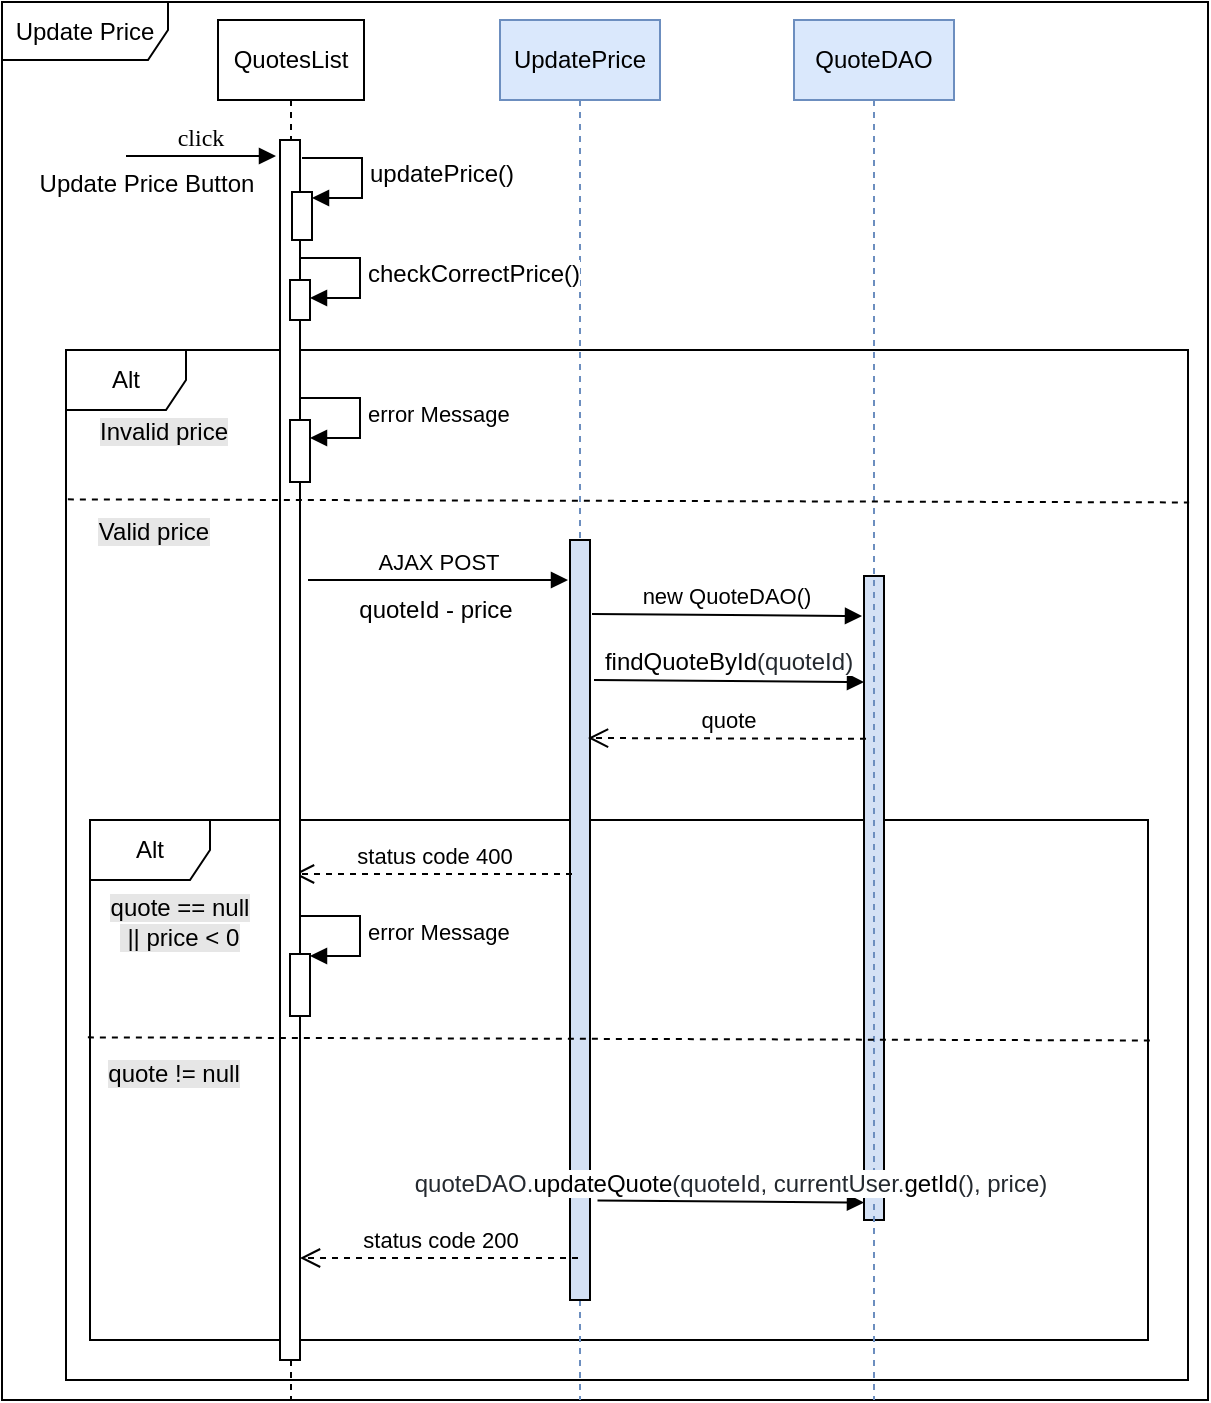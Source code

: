 <mxfile version="19.0.3" type="device"><diagram id="RZx_qJhHRwVTD7PWanne" name="Page-1"><mxGraphModel dx="1038" dy="539" grid="1" gridSize="10" guides="1" tooltips="1" connect="1" arrows="1" fold="1" page="1" pageScale="1" pageWidth="827" pageHeight="1169" math="0" shadow="0"><root><mxCell id="0"/><mxCell id="1" parent="0"/><mxCell id="4FODOU3rE27HETraDTKi-48" value="Update Price" style="shape=umlFrame;whiteSpace=wrap;html=1;width=83;height=29;" parent="1" vertex="1"><mxGeometry x="7" y="71" width="603" height="699" as="geometry"/></mxCell><mxCell id="4FODOU3rE27HETraDTKi-2" value="Alt" style="shape=umlFrame;whiteSpace=wrap;html=1;" parent="1" vertex="1"><mxGeometry x="39" y="245" width="561" height="515" as="geometry"/></mxCell><mxCell id="4FODOU3rE27HETraDTKi-3" value="Alt" style="shape=umlFrame;whiteSpace=wrap;html=1;labelBackgroundColor=#FFFFFF;fillColor=#FFFFFF;" parent="1" vertex="1"><mxGeometry x="51" y="480" width="529" height="260" as="geometry"/></mxCell><mxCell id="4FODOU3rE27HETraDTKi-7" value="&lt;span style=&quot;color: rgba(0, 0, 0, 0); font-family: monospace; font-size: 0px; text-align: start;&quot;&gt;%3CmxGraphModel%3E%3Croot%3E%3CmxCell%20id%3D%220%22%2F%3E%3CmxCell%20id%3D%221%22%20parent%3D%220%22%2F%3E%3CmxCell%20id%3D%222%22%20value%3D%22%26lt%3Bspan%20style%3D%26quot%3Bbackground-color%3A%20rgb(230%2C%20230%2C%20230)%3B%26quot%3B%26gt%3BInvalid%20email%26lt%3B%2Fspan%26gt%3B%22%20style%3D%22text%3Bhtml%3D1%3BstrokeColor%3Dnone%3BfillColor%3Dnone%3Balign%3Dcenter%3BverticalAlign%3Dmiddle%3BwhiteSpace%3Dwrap%3Brounded%3D0%3B%22%20vertex%3D%221%22%20parent%3D%221%22%3E%3CmxGeometry%20x%3D%2246%22%20y%3D%22269%22%20width%3D%2270%22%20height%3D%2230%22%20as%3D%22geometry%22%2F%3E%3C%2FmxCell%3E%3C%2Froot%3E%3C%2FmxGraphModel%3E&lt;/span&gt;" style="html=1;points=[];perimeter=orthogonalPerimeter;fillColor=#D4E1F5;" parent="1" vertex="1"><mxGeometry x="438" y="358" width="10" height="322" as="geometry"/></mxCell><mxCell id="4FODOU3rE27HETraDTKi-46" value="QuoteDAO" style="shape=umlLifeline;perimeter=lifelinePerimeter;whiteSpace=wrap;html=1;container=0;collapsible=0;recursiveResize=0;outlineConnect=0;fillColor=#dae8fc;strokeColor=#6c8ebf;" parent="1" vertex="1"><mxGeometry x="403" y="80" width="80" height="690" as="geometry"/></mxCell><mxCell id="4FODOU3rE27HETraDTKi-45" value="UpdatePrice" style="shape=umlLifeline;perimeter=lifelinePerimeter;whiteSpace=wrap;html=1;container=0;collapsible=0;recursiveResize=0;outlineConnect=0;fillColor=#dae8fc;strokeColor=#6c8ebf;" parent="1" vertex="1"><mxGeometry x="256" y="80" width="80" height="690" as="geometry"/></mxCell><mxCell id="4FODOU3rE27HETraDTKi-41" value="QuotesList" style="shape=umlLifeline;perimeter=lifelinePerimeter;whiteSpace=wrap;html=1;container=0;collapsible=0;recursiveResize=0;outlineConnect=0;" parent="1" vertex="1"><mxGeometry x="115" y="80" width="73" height="690" as="geometry"/></mxCell><mxCell id="4FODOU3rE27HETraDTKi-4" value="&lt;span style=&quot;color: rgba(0, 0, 0, 0); font-family: monospace; font-size: 0px; text-align: start;&quot;&gt;%3CmxGraphModel%3E%3Croot%3E%3CmxCell%20id%3D%220%22%2F%3E%3CmxCell%20id%3D%221%22%20parent%3D%220%22%2F%3E%3CmxCell%20id%3D%222%22%20value%3D%22%26lt%3Bspan%20style%3D%26quot%3Bbackground-color%3A%20rgb(230%2C%20230%2C%20230)%3B%26quot%3B%26gt%3BInvalid%20email%26lt%3B%2Fspan%26gt%3B%22%20style%3D%22text%3Bhtml%3D1%3BstrokeColor%3Dnone%3BfillColor%3Dnone%3Balign%3Dcenter%3BverticalAlign%3Dmiddle%3BwhiteSpace%3Dwrap%3Brounded%3D0%3B%22%20vertex%3D%221%22%20parent%3D%221%22%3E%3CmxGeometry%20x%3D%2246%22%20y%3D%22269%22%20width%3D%2270%22%20height%3D%2230%22%20as%3D%22geometry%22%2F%3E%3C%2FmxCell%3E%3C%2Froot%3E%3C%2FmxGraphModel%3E&lt;/span&gt;" style="html=1;points=[];perimeter=orthogonalPerimeter;fillColor=#D4E1F5;" parent="1" vertex="1"><mxGeometry x="291" y="340" width="10" height="380" as="geometry"/></mxCell><mxCell id="4FODOU3rE27HETraDTKi-6" value="&lt;span style=&quot;box-sizing: border-box; color: rgb(36, 41, 47); font-size: 12px; text-align: start;&quot; class=&quot;pl-s1&quot;&gt;quoteDAO&lt;/span&gt;&lt;span style=&quot;color: rgb(36, 41, 47); font-size: 12px; text-align: start;&quot;&gt;.&lt;/span&gt;&lt;span style=&quot;box-sizing: border-box; color: var(--color-prettylights-syntax-entity); font-size: 12px; text-align: start;&quot; class=&quot;pl-en&quot;&gt;updateQuote&lt;/span&gt;&lt;span style=&quot;color: rgb(36, 41, 47); font-size: 12px; text-align: start;&quot;&gt;(&lt;/span&gt;&lt;span style=&quot;box-sizing: border-box; color: rgb(36, 41, 47); font-size: 12px; text-align: start;&quot; class=&quot;pl-s1&quot;&gt;quoteId&lt;/span&gt;&lt;span style=&quot;color: rgb(36, 41, 47); font-size: 12px; text-align: start;&quot;&gt;, &lt;/span&gt;&lt;span style=&quot;box-sizing: border-box; color: rgb(36, 41, 47); font-size: 12px; text-align: start;&quot; class=&quot;pl-s1&quot;&gt;currentUser&lt;/span&gt;&lt;span style=&quot;color: rgb(36, 41, 47); font-size: 12px; text-align: start;&quot;&gt;.&lt;/span&gt;&lt;span style=&quot;box-sizing: border-box; color: var(--color-prettylights-syntax-entity); font-size: 12px; text-align: start;&quot; class=&quot;pl-en&quot;&gt;getId&lt;/span&gt;&lt;span style=&quot;color: rgb(36, 41, 47); font-size: 12px; text-align: start;&quot;&gt;(), &lt;/span&gt;&lt;span style=&quot;box-sizing: border-box; color: rgb(36, 41, 47); font-size: 12px; text-align: start;&quot; class=&quot;pl-s1&quot;&gt;price&lt;/span&gt;&lt;span style=&quot;color: rgb(36, 41, 47); font-size: 12px; text-align: start;&quot;&gt;)&lt;/span&gt;" style="html=1;verticalAlign=bottom;endArrow=block;rounded=0;entryX=0;entryY=0.973;entryDx=0;entryDy=0;entryPerimeter=0;" parent="1" target="4FODOU3rE27HETraDTKi-7" edge="1"><mxGeometry width="80" relative="1" as="geometry"><mxPoint x="304.75" y="670.29" as="sourcePoint"/><mxPoint x="537.29" y="669.15" as="targetPoint"/></mxGeometry></mxCell><mxCell id="4FODOU3rE27HETraDTKi-8" value="&lt;span style=&quot;background-color: rgb(230, 230, 230);&quot;&gt;Invalid price&lt;/span&gt;" style="text;html=1;strokeColor=none;fillColor=none;align=center;verticalAlign=middle;whiteSpace=wrap;rounded=0;" parent="1" vertex="1"><mxGeometry x="46" y="271" width="84" height="30" as="geometry"/></mxCell><mxCell id="4FODOU3rE27HETraDTKi-9" value="Update Price Button" style="text;html=1;align=center;verticalAlign=middle;resizable=0;points=[];autosize=1;strokeColor=none;fillColor=none;" parent="1" vertex="1"><mxGeometry x="19" y="152" width="120" height="20" as="geometry"/></mxCell><mxCell id="4FODOU3rE27HETraDTKi-10" value="error Message" style="edgeStyle=orthogonalEdgeStyle;html=1;align=left;spacingLeft=2;endArrow=block;rounded=0;entryX=1;entryY=0;" parent="1" edge="1"><mxGeometry relative="1" as="geometry"><mxPoint x="156" y="269.0" as="sourcePoint"/><Array as="points"><mxPoint x="186" y="269"/><mxPoint x="186" y="289"/></Array><mxPoint x="161" y="289.0" as="targetPoint"/></mxGeometry></mxCell><mxCell id="4FODOU3rE27HETraDTKi-11" value="&lt;span style=&quot;background-color: rgb(230, 230, 230);&quot;&gt;Valid price&lt;/span&gt;" style="text;html=1;strokeColor=none;fillColor=none;align=center;verticalAlign=middle;whiteSpace=wrap;rounded=0;" parent="1" vertex="1"><mxGeometry x="46" y="321" width="74" height="30" as="geometry"/></mxCell><mxCell id="4FODOU3rE27HETraDTKi-12" value="AJAX POST" style="html=1;verticalAlign=bottom;endArrow=block;rounded=0;" parent="1" edge="1"><mxGeometry width="80" relative="1" as="geometry"><mxPoint x="160" y="360" as="sourcePoint"/><mxPoint x="290" y="360" as="targetPoint"/></mxGeometry></mxCell><mxCell id="4FODOU3rE27HETraDTKi-13" value="status code 400" style="html=1;verticalAlign=bottom;endArrow=open;dashed=1;endSize=8;rounded=0;" parent="1" edge="1"><mxGeometry relative="1" as="geometry"><mxPoint x="292" y="507" as="sourcePoint"/><mxPoint x="153" y="507" as="targetPoint"/></mxGeometry></mxCell><mxCell id="4FODOU3rE27HETraDTKi-17" value="new QuoteDAO()" style="html=1;verticalAlign=bottom;endArrow=block;rounded=0;" parent="1" edge="1"><mxGeometry width="80" relative="1" as="geometry"><mxPoint x="302" y="377" as="sourcePoint"/><mxPoint x="437" y="378" as="targetPoint"/></mxGeometry></mxCell><mxCell id="4FODOU3rE27HETraDTKi-18" value="quote" style="html=1;verticalAlign=bottom;endArrow=open;dashed=1;endSize=8;rounded=0;" parent="1" edge="1"><mxGeometry relative="1" as="geometry"><mxPoint x="439.0" y="439.41" as="sourcePoint"/><mxPoint x="300" y="439" as="targetPoint"/></mxGeometry></mxCell><mxCell id="4FODOU3rE27HETraDTKi-19" value="error Message" style="edgeStyle=orthogonalEdgeStyle;html=1;align=left;spacingLeft=2;endArrow=block;rounded=0;entryX=1;entryY=0;" parent="1" edge="1"><mxGeometry relative="1" as="geometry"><mxPoint x="156" y="528.0" as="sourcePoint"/><Array as="points"><mxPoint x="186" y="528"/><mxPoint x="186" y="548"/></Array><mxPoint x="161" y="548.0" as="targetPoint"/></mxGeometry></mxCell><mxCell id="4FODOU3rE27HETraDTKi-20" value="&lt;span style=&quot;color: rgba(0, 0, 0, 0); font-family: monospace; font-size: 0px; text-align: start;&quot;&gt;%3CmxGraphModel%3E%3Croot%3E%3CmxCell%20id%3D%220%22%2F%3E%3CmxCell%20id%3D%221%22%20parent%3D%220%22%2F%3E%3CmxCell%20id%3D%222%22%20value%3D%22%26lt%3Bspan%20style%3D%26quot%3Bbackground-color%3A%20rgb(230%2C%20230%2C%20230)%3B%26quot%3B%26gt%3BInvalid%20email%26lt%3B%2Fspan%26gt%3B%22%20style%3D%22text%3Bhtml%3D1%3BstrokeColor%3Dnone%3BfillColor%3Dnone%3Balign%3Dcenter%3BverticalAlign%3Dmiddle%3BwhiteSpace%3Dwrap%3Brounded%3D0%3B%22%20vertex%3D%221%22%20parent%3D%221%22%3E%3CmxGeometry%20x%3D%2246%22%20y%3D%22269%22%20width%3D%2270%22%20height%3D%2230%22%20as%3D%22geometry%22%2F%3E%3C%2FmxCell%3E%3C%2Froot%3E%3C%2FmxGraphModel%3E&lt;/span&gt;" style="html=1;points=[];perimeter=orthogonalPerimeter;" parent="1" vertex="1"><mxGeometry x="146" y="140" width="10" height="610" as="geometry"/></mxCell><mxCell id="4FODOU3rE27HETraDTKi-21" value="click" style="html=1;verticalAlign=bottom;endArrow=block;labelBackgroundColor=none;fontFamily=Verdana;fontSize=12;edgeStyle=elbowEdgeStyle;elbow=vertical;" parent="1" edge="1"><mxGeometry relative="1" as="geometry"><mxPoint x="69" y="147.998" as="sourcePoint"/><mxPoint x="144" y="148.41" as="targetPoint"/></mxGeometry></mxCell><mxCell id="4FODOU3rE27HETraDTKi-22" value="" style="html=1;points=[];perimeter=orthogonalPerimeter;" parent="1" vertex="1"><mxGeometry x="151" y="210" width="10" height="20" as="geometry"/></mxCell><mxCell id="4FODOU3rE27HETraDTKi-23" value="&lt;span style=&quot;font-size: 12px;&quot;&gt;checkCorrectPrice()&lt;/span&gt;" style="edgeStyle=orthogonalEdgeStyle;html=1;align=left;spacingLeft=2;endArrow=block;rounded=0;entryX=1;entryY=0;" parent="1" edge="1"><mxGeometry relative="1" as="geometry"><mxPoint x="156" y="199" as="sourcePoint"/><Array as="points"><mxPoint x="186" y="199"/><mxPoint x="186" y="219"/></Array><mxPoint x="161" y="219" as="targetPoint"/></mxGeometry></mxCell><mxCell id="4FODOU3rE27HETraDTKi-24" value="" style="html=1;points=[];perimeter=orthogonalPerimeter;" parent="1" vertex="1"><mxGeometry x="151" y="280" width="10" height="31" as="geometry"/></mxCell><mxCell id="4FODOU3rE27HETraDTKi-25" value="quoteId - price" style="text;html=1;strokeColor=none;fillColor=none;align=center;verticalAlign=middle;whiteSpace=wrap;rounded=0;labelBackgroundColor=#FFFFFF;" parent="1" vertex="1"><mxGeometry x="154" y="360" width="140" height="30" as="geometry"/></mxCell><mxCell id="4FODOU3rE27HETraDTKi-26" value="&lt;span style=&quot;background-color: rgb(230, 230, 230);&quot;&gt;quote != null&lt;/span&gt;" style="text;html=1;strokeColor=none;fillColor=none;align=center;verticalAlign=middle;whiteSpace=wrap;rounded=0;" parent="1" vertex="1"><mxGeometry x="50" y="592" width="86" height="30" as="geometry"/></mxCell><mxCell id="4FODOU3rE27HETraDTKi-27" value="&lt;span style=&quot;background-color: rgb(230, 230, 230);&quot;&gt;quote == null&lt;br&gt;&amp;nbsp;||&amp;nbsp;price &amp;lt; 0&lt;br&gt;&lt;/span&gt;" style="text;html=1;strokeColor=none;fillColor=none;align=center;verticalAlign=middle;whiteSpace=wrap;rounded=0;" parent="1" vertex="1"><mxGeometry x="51" y="516" width="90" height="30" as="geometry"/></mxCell><mxCell id="4FODOU3rE27HETraDTKi-28" value="&lt;span style=&quot;box-sizing: border-box; color: var(--color-prettylights-syntax-entity); font-size: 12px; text-align: start;&quot; class=&quot;pl-en&quot;&gt;findQuoteById&lt;/span&gt;&lt;span style=&quot;color: rgb(36, 41, 47); font-size: 12px; text-align: start;&quot;&gt;(&lt;/span&gt;&lt;span style=&quot;box-sizing: border-box; color: rgb(36, 41, 47); font-size: 12px; text-align: start;&quot; class=&quot;pl-s1&quot;&gt;quoteId&lt;/span&gt;&lt;span style=&quot;color: rgb(36, 41, 47); font-size: 12px; text-align: start;&quot;&gt;)&lt;/span&gt;" style="html=1;verticalAlign=bottom;endArrow=block;rounded=0;" parent="1" edge="1"><mxGeometry width="80" relative="1" as="geometry"><mxPoint x="303" y="410" as="sourcePoint"/><mxPoint x="438" y="411" as="targetPoint"/></mxGeometry></mxCell><mxCell id="4FODOU3rE27HETraDTKi-29" value="" style="html=1;points=[];perimeter=orthogonalPerimeter;" parent="1" vertex="1"><mxGeometry x="151" y="547" width="10" height="31" as="geometry"/></mxCell><mxCell id="4FODOU3rE27HETraDTKi-40" value="status code 200" style="html=1;verticalAlign=bottom;endArrow=open;dashed=1;endSize=8;rounded=0;" parent="1" edge="1"><mxGeometry relative="1" as="geometry"><mxPoint x="295" y="699" as="sourcePoint"/><mxPoint x="156" y="699" as="targetPoint"/></mxGeometry></mxCell><mxCell id="4FODOU3rE27HETraDTKi-42" value="" style="html=1;points=[];perimeter=orthogonalPerimeter;" parent="1" vertex="1"><mxGeometry x="152" y="166" width="10" height="24" as="geometry"/></mxCell><mxCell id="4FODOU3rE27HETraDTKi-43" value="&lt;span style=&quot;font-size: 12px;&quot;&gt;updatePrice()&lt;/span&gt;" style="edgeStyle=orthogonalEdgeStyle;html=1;align=left;spacingLeft=2;endArrow=block;rounded=0;entryX=1;entryY=0;" parent="1" edge="1"><mxGeometry relative="1" as="geometry"><mxPoint x="157" y="149" as="sourcePoint"/><Array as="points"><mxPoint x="187" y="149"/><mxPoint x="187" y="169"/></Array><mxPoint x="162" y="169" as="targetPoint"/></mxGeometry></mxCell><mxCell id="kDpEz6rnzfk_x_s3ce6C-1" value="" style="endArrow=none;dashed=1;html=1;rounded=0;fontFamily=Helvetica;exitX=-0.002;exitY=0.418;exitDx=0;exitDy=0;exitPerimeter=0;entryX=1.002;entryY=0.424;entryDx=0;entryDy=0;entryPerimeter=0;" edge="1" parent="1" source="4FODOU3rE27HETraDTKi-3" target="4FODOU3rE27HETraDTKi-3"><mxGeometry width="50" height="50" relative="1" as="geometry"><mxPoint x="370" y="530" as="sourcePoint"/><mxPoint x="420" y="480" as="targetPoint"/></mxGeometry></mxCell><mxCell id="kDpEz6rnzfk_x_s3ce6C-2" value="" style="endArrow=none;dashed=1;html=1;rounded=0;fontFamily=Helvetica;exitX=-0.002;exitY=0.418;exitDx=0;exitDy=0;exitPerimeter=0;entryX=1.001;entryY=0.148;entryDx=0;entryDy=0;entryPerimeter=0;" edge="1" parent="1" target="4FODOU3rE27HETraDTKi-2"><mxGeometry width="50" height="50" relative="1" as="geometry"><mxPoint x="39.942" y="319.68" as="sourcePoint"/><mxPoint x="571.058" y="321.24" as="targetPoint"/></mxGeometry></mxCell></root></mxGraphModel></diagram></mxfile>